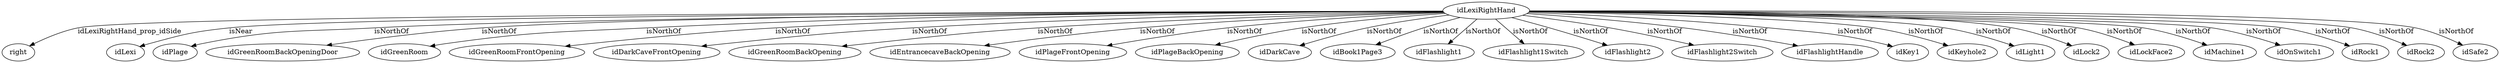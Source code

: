 strict digraph  {
idLexiRightHand [node_type=entity_node];
right [node_type=property_node];
idLexi [node_type=entity_node];
idPlage [node_type=entity_node];
idGreenRoomBackOpeningDoor [node_type=entity_node];
idGreenRoom [node_type=entity_node];
idGreenRoomFrontOpening [node_type=entity_node];
idDarkCaveFrontOpening [node_type=entity_node];
idGreenRoomBackOpening [node_type=entity_node];
idEntrancecaveBackOpening [node_type=entity_node];
idPlageFrontOpening [node_type=entity_node];
idPlageBackOpening [node_type=entity_node];
idDarkCave [node_type=entity_node];
idBook1Page3 [node_type=entity_node];
idFlashlight1 [node_type=entity_node];
idFlashlight1Switch [node_type=entity_node];
idFlashlight2 [node_type=entity_node];
idFlashlight2Switch [node_type=entity_node];
idFlashlightHandle [node_type=entity_node];
idKey1 [node_type=entity_node];
idKeyhole2 [node_type=entity_node];
idLight1 [node_type=entity_node];
idLock2 [node_type=entity_node];
idLockFace2 [node_type=entity_node];
idMachine1 [node_type=entity_node];
idOnSwitch1 [node_type=entity_node];
idRock1 [node_type=entity_node];
idRock2 [node_type=entity_node];
idSafe2 [node_type=entity_node];
idLexiRightHand -> right  [edge_type=property, label=idLexiRightHand_prop_idSide];
idLexiRightHand -> idLexi  [edge_type=relationship, label=isNear];
idLexiRightHand -> idPlage  [edge_type=relationship, label=isNorthOf];
idLexiRightHand -> idGreenRoomBackOpeningDoor  [edge_type=relationship, label=isNorthOf];
idLexiRightHand -> idGreenRoom  [edge_type=relationship, label=isNorthOf];
idLexiRightHand -> idGreenRoomFrontOpening  [edge_type=relationship, label=isNorthOf];
idLexiRightHand -> idDarkCaveFrontOpening  [edge_type=relationship, label=isNorthOf];
idLexiRightHand -> idGreenRoomBackOpening  [edge_type=relationship, label=isNorthOf];
idLexiRightHand -> idEntrancecaveBackOpening  [edge_type=relationship, label=isNorthOf];
idLexiRightHand -> idPlageFrontOpening  [edge_type=relationship, label=isNorthOf];
idLexiRightHand -> idPlageBackOpening  [edge_type=relationship, label=isNorthOf];
idLexiRightHand -> idDarkCave  [edge_type=relationship, label=isNorthOf];
idLexiRightHand -> idBook1Page3  [edge_type=relationship, label=isNorthOf];
idLexiRightHand -> idFlashlight1  [edge_type=relationship, label=isNorthOf];
idLexiRightHand -> idFlashlight1Switch  [edge_type=relationship, label=isNorthOf];
idLexiRightHand -> idFlashlight2  [edge_type=relationship, label=isNorthOf];
idLexiRightHand -> idFlashlight2Switch  [edge_type=relationship, label=isNorthOf];
idLexiRightHand -> idFlashlightHandle  [edge_type=relationship, label=isNorthOf];
idLexiRightHand -> idKey1  [edge_type=relationship, label=isNorthOf];
idLexiRightHand -> idKeyhole2  [edge_type=relationship, label=isNorthOf];
idLexiRightHand -> idLight1  [edge_type=relationship, label=isNorthOf];
idLexiRightHand -> idLock2  [edge_type=relationship, label=isNorthOf];
idLexiRightHand -> idLockFace2  [edge_type=relationship, label=isNorthOf];
idLexiRightHand -> idMachine1  [edge_type=relationship, label=isNorthOf];
idLexiRightHand -> idOnSwitch1  [edge_type=relationship, label=isNorthOf];
idLexiRightHand -> idRock1  [edge_type=relationship, label=isNorthOf];
idLexiRightHand -> idRock2  [edge_type=relationship, label=isNorthOf];
idLexiRightHand -> idSafe2  [edge_type=relationship, label=isNorthOf];
}
